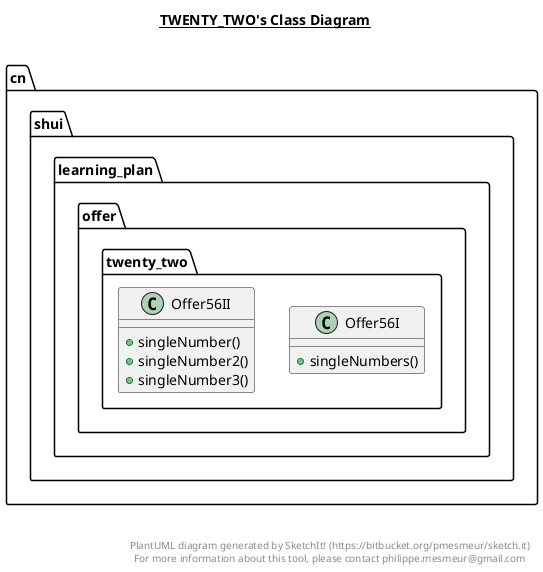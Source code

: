 @startuml

title __TWENTY_TWO's Class Diagram__\n

  namespace cn.shui.learning_plan.offer.twenty_two {
    class cn.shui.learning_plan.offer.twenty_two.Offer56I {
        + singleNumbers()
    }
  }
  

  namespace cn.shui.learning_plan.offer.twenty_two {
    class cn.shui.learning_plan.offer.twenty_two.Offer56II {
        + singleNumber()
        + singleNumber2()
        + singleNumber3()
    }
  }
  



right footer


PlantUML diagram generated by SketchIt! (https://bitbucket.org/pmesmeur/sketch.it)
For more information about this tool, please contact philippe.mesmeur@gmail.com
endfooter

@enduml
